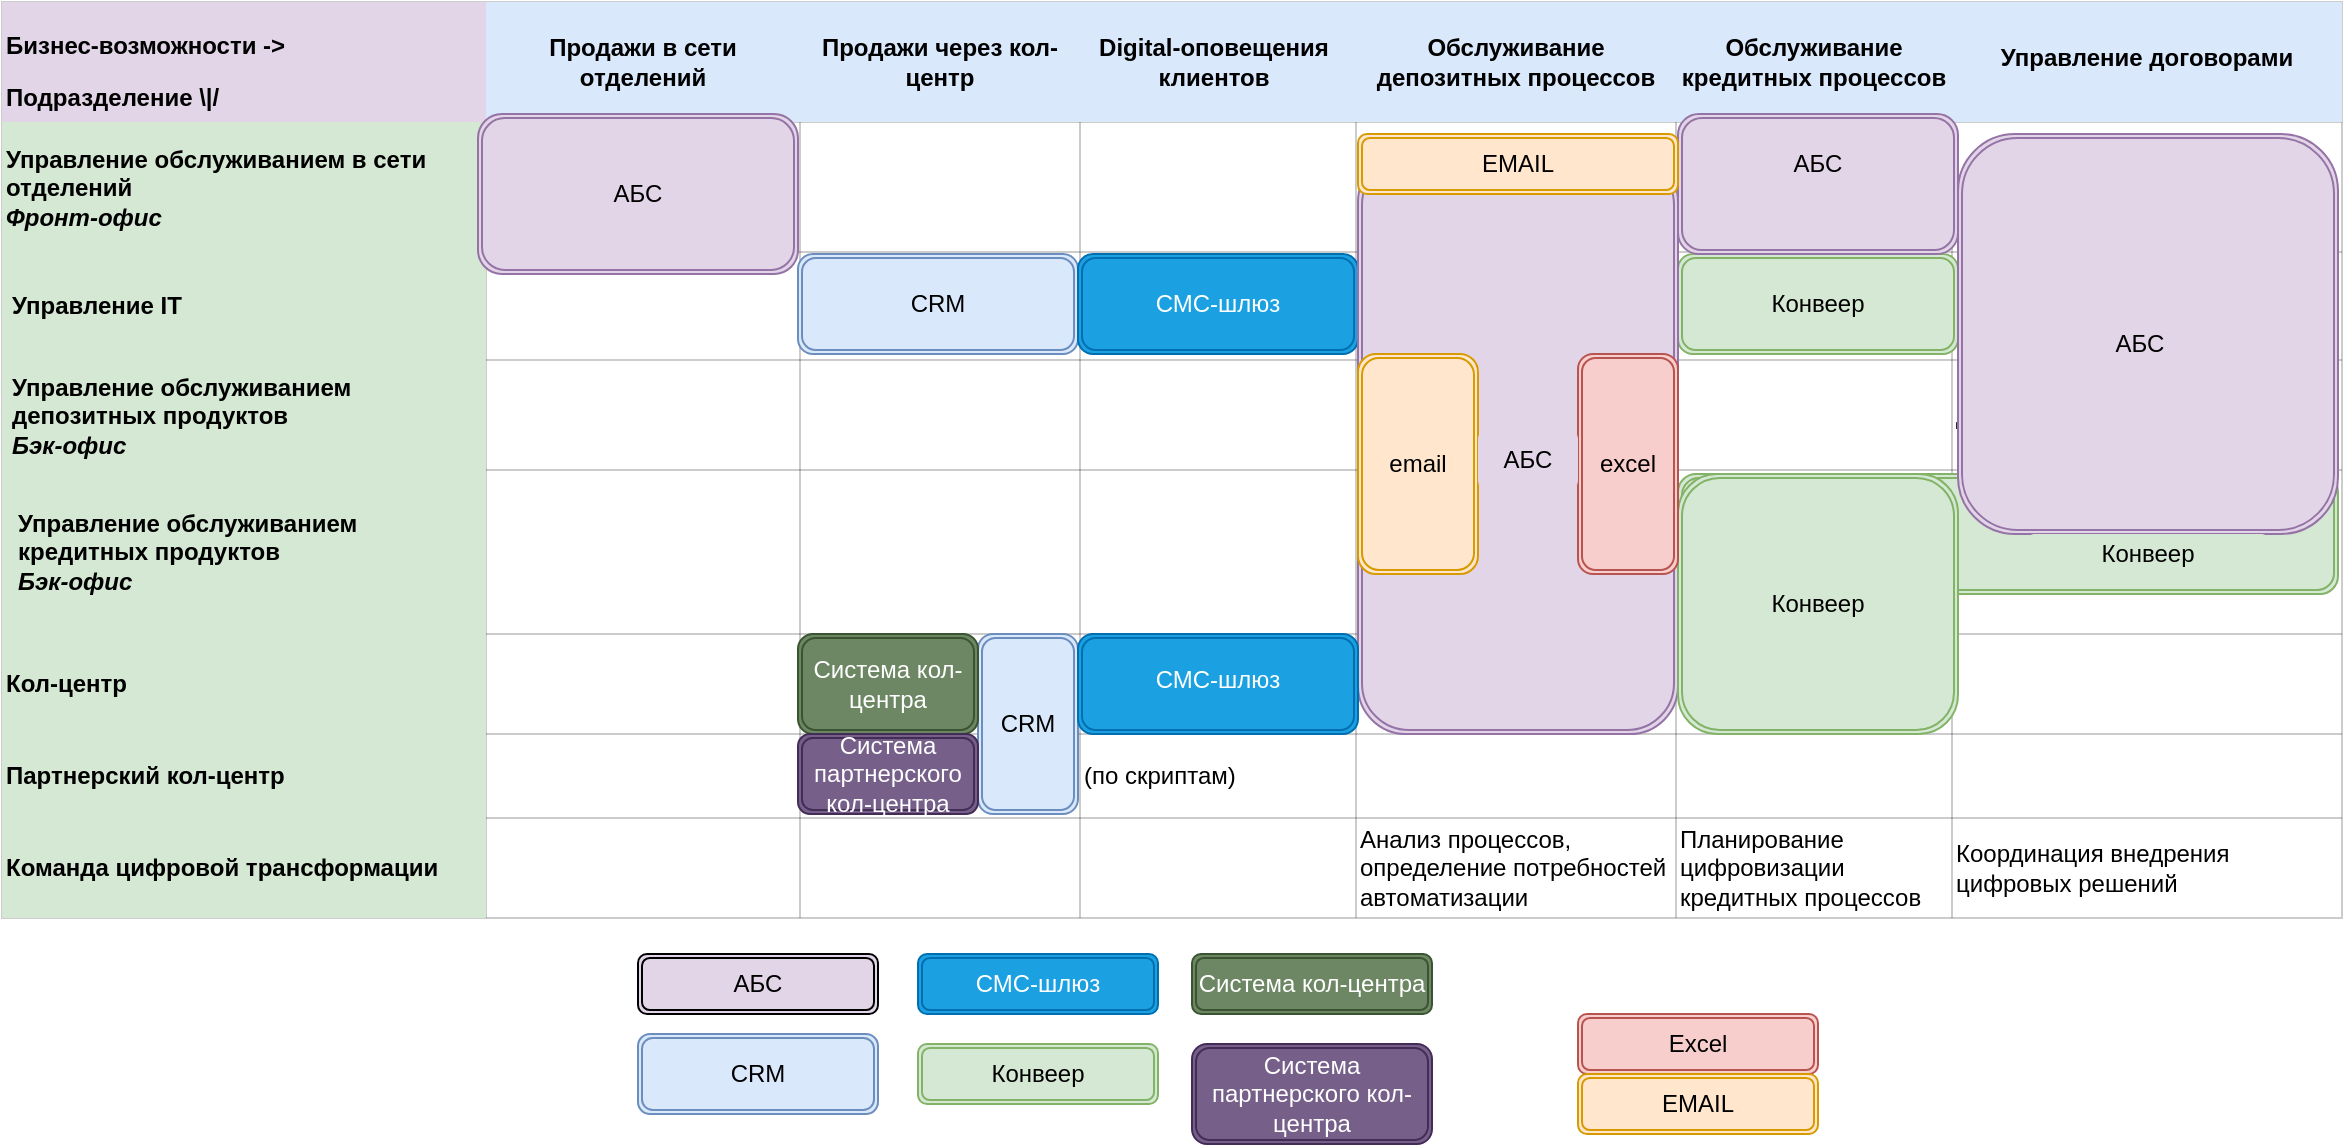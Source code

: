 <mxfile version="28.2.7">
  <diagram name="Страница — 1" id="jgSQj21MmRGN5Hcu17YA">
    <mxGraphModel dx="1906" dy="997" grid="1" gridSize="10" guides="1" tooltips="1" connect="1" arrows="1" fold="1" page="1" pageScale="1" pageWidth="827" pageHeight="1169" math="0" shadow="0">
      <root>
        <mxCell id="0" />
        <mxCell id="1" parent="0" />
        <mxCell id="O0AXEfCne8WzT-DTW3_N-217" value="" style="shape=table;startSize=0;container=1;collapsible=0;childLayout=tableLayout;opacity=20;" parent="1" vertex="1">
          <mxGeometry x="112" y="204" width="1170" height="458" as="geometry" />
        </mxCell>
        <mxCell id="O0AXEfCne8WzT-DTW3_N-218" value="" style="shape=tableRow;horizontal=0;startSize=0;swimlaneHead=0;swimlaneBody=0;strokeColor=inherit;top=0;left=0;bottom=0;right=0;collapsible=0;dropTarget=0;fillColor=none;points=[[0,0.5],[1,0.5]];portConstraint=eastwest;" parent="O0AXEfCne8WzT-DTW3_N-217" vertex="1">
          <mxGeometry width="1170" height="60" as="geometry" />
        </mxCell>
        <mxCell id="O0AXEfCne8WzT-DTW3_N-219" value="&lt;p&gt;&lt;b style=&quot;&quot;&gt;Бизнес-возможности -&amp;gt;&lt;/b&gt;&lt;b&gt;&lt;/b&gt;&lt;/p&gt;&lt;p&gt;&lt;b style=&quot;background-color: transparent; color: light-dark(rgb(0, 0, 0), rgb(255, 255, 255));&quot;&gt;Подразделение \|/&lt;/b&gt;&lt;/p&gt;" style="shape=partialRectangle;html=1;whiteSpace=wrap;connectable=0;strokeColor=#9673a6;overflow=hidden;fillColor=#e1d5e7;top=0;left=0;bottom=0;right=0;pointerEvents=1;align=left;" parent="O0AXEfCne8WzT-DTW3_N-218" vertex="1">
          <mxGeometry width="242" height="60" as="geometry">
            <mxRectangle width="242" height="60" as="alternateBounds" />
          </mxGeometry>
        </mxCell>
        <mxCell id="O0AXEfCne8WzT-DTW3_N-220" value="&lt;b&gt;Продажи в сети отделений&lt;/b&gt;" style="shape=partialRectangle;html=1;whiteSpace=wrap;connectable=0;strokeColor=#6c8ebf;overflow=hidden;fillColor=#dae8fc;top=0;left=0;bottom=0;right=0;pointerEvents=1;align=center;" parent="O0AXEfCne8WzT-DTW3_N-218" vertex="1">
          <mxGeometry x="242" width="157" height="60" as="geometry">
            <mxRectangle width="157" height="60" as="alternateBounds" />
          </mxGeometry>
        </mxCell>
        <mxCell id="O0AXEfCne8WzT-DTW3_N-221" value="&lt;span style=&quot;font-weight: 700;&quot;&gt;Продажи через кол-центр&lt;/span&gt;" style="shape=partialRectangle;html=1;whiteSpace=wrap;connectable=0;strokeColor=#6c8ebf;overflow=hidden;fillColor=#dae8fc;top=0;left=0;bottom=0;right=0;pointerEvents=1;align=center;" parent="O0AXEfCne8WzT-DTW3_N-218" vertex="1">
          <mxGeometry x="399" width="140" height="60" as="geometry">
            <mxRectangle width="140" height="60" as="alternateBounds" />
          </mxGeometry>
        </mxCell>
        <mxCell id="O0AXEfCne8WzT-DTW3_N-222" value="&lt;table data-start=&quot;2052&quot; data-end=&quot;2894&quot; class=&quot;w-fit min-w-(--thread-content-width)&quot; style=&quot;&quot;&gt;&lt;thead data-start=&quot;2052&quot; data-end=&quot;2205&quot;&gt;&lt;tr data-start=&quot;2052&quot; data-end=&quot;2205&quot;&gt;&lt;th data-start=&quot;2107&quot; data-end=&quot;2133&quot; data-col-size=&quot;sm&quot;&gt;Digital-оповещения клиентов&lt;/th&gt;&lt;th data-start=&quot;2133&quot; data-end=&quot;2158&quot; data-col-size=&quot;sm&quot;&gt;&lt;br&gt;&lt;/th&gt;&lt;/tr&gt;&lt;/thead&gt;&lt;/table&gt;" style="shape=partialRectangle;html=1;whiteSpace=wrap;connectable=0;strokeColor=#6c8ebf;overflow=hidden;fillColor=#dae8fc;top=0;left=0;bottom=0;right=0;pointerEvents=1;align=center;" parent="O0AXEfCne8WzT-DTW3_N-218" vertex="1">
          <mxGeometry x="539" width="138" height="60" as="geometry">
            <mxRectangle width="138" height="60" as="alternateBounds" />
          </mxGeometry>
        </mxCell>
        <mxCell id="O0AXEfCne8WzT-DTW3_N-223" value="&lt;b&gt;Обслуживание депозитных процессов&lt;/b&gt;" style="shape=partialRectangle;html=1;whiteSpace=wrap;connectable=0;strokeColor=#6c8ebf;overflow=hidden;fillColor=#dae8fc;top=0;left=0;bottom=0;right=0;pointerEvents=1;align=center;" parent="O0AXEfCne8WzT-DTW3_N-218" vertex="1">
          <mxGeometry x="677" width="160" height="60" as="geometry">
            <mxRectangle width="160" height="60" as="alternateBounds" />
          </mxGeometry>
        </mxCell>
        <mxCell id="O0AXEfCne8WzT-DTW3_N-224" value="&lt;b&gt;Обслуживание кредитных процессов&lt;/b&gt;" style="shape=partialRectangle;html=1;whiteSpace=wrap;connectable=0;strokeColor=#6c8ebf;overflow=hidden;fillColor=#dae8fc;top=0;left=0;bottom=0;right=0;pointerEvents=1;align=center;" parent="O0AXEfCne8WzT-DTW3_N-218" vertex="1">
          <mxGeometry x="837" width="138" height="60" as="geometry">
            <mxRectangle width="138" height="60" as="alternateBounds" />
          </mxGeometry>
        </mxCell>
        <mxCell id="O0AXEfCne8WzT-DTW3_N-225" value="&lt;table data-start=&quot;2052&quot; data-end=&quot;2894&quot; class=&quot;w-fit min-w-(--thread-content-width)&quot; style=&quot;&quot;&gt;&lt;thead data-start=&quot;2052&quot; data-end=&quot;2205&quot;&gt;&lt;tr data-start=&quot;2052&quot; data-end=&quot;2205&quot;&gt;&lt;th data-start=&quot;2178&quot; data-end=&quot;2205&quot; data-col-size=&quot;md&quot;&gt;Управление договорами&lt;/th&gt;&lt;/tr&gt;&lt;/thead&gt;&lt;tbody data-start=&quot;2363&quot; data-end=&quot;2894&quot;&gt;&lt;tr data-start=&quot;2363&quot; data-end=&quot;2453&quot;&gt;&lt;td data-start=&quot;2363&quot; data-end=&quot;2379&quot; data-col-size=&quot;sm&quot;&gt;&lt;/td&gt;&lt;/tr&gt;&lt;/tbody&gt;&lt;/table&gt;" style="shape=partialRectangle;html=1;whiteSpace=wrap;connectable=0;strokeColor=#6c8ebf;overflow=hidden;fillColor=#dae8fc;top=0;left=0;bottom=0;right=0;pointerEvents=1;align=center;" parent="O0AXEfCne8WzT-DTW3_N-218" vertex="1">
          <mxGeometry x="975" width="195" height="60" as="geometry">
            <mxRectangle width="195" height="60" as="alternateBounds" />
          </mxGeometry>
        </mxCell>
        <mxCell id="O0AXEfCne8WzT-DTW3_N-226" value="" style="shape=tableRow;horizontal=0;startSize=0;swimlaneHead=0;swimlaneBody=0;strokeColor=inherit;top=0;left=0;bottom=0;right=0;collapsible=0;dropTarget=0;fillColor=none;points=[[0,0.5],[1,0.5]];portConstraint=eastwest;" parent="O0AXEfCne8WzT-DTW3_N-217" vertex="1">
          <mxGeometry y="60" width="1170" height="65" as="geometry" />
        </mxCell>
        <mxCell id="O0AXEfCne8WzT-DTW3_N-227" value="&lt;b&gt;Управление обслуживанием в сети отделений&amp;nbsp;&lt;/b&gt;&lt;div&gt;&lt;b&gt;&lt;i&gt;Фронт-офис&lt;/i&gt;&lt;/b&gt;&lt;/div&gt;" style="shape=partialRectangle;html=1;whiteSpace=wrap;connectable=0;strokeColor=#82b366;overflow=hidden;fillColor=#d5e8d4;top=0;left=0;bottom=0;right=0;pointerEvents=1;align=left;" parent="O0AXEfCne8WzT-DTW3_N-226" vertex="1">
          <mxGeometry width="242" height="65" as="geometry">
            <mxRectangle width="242" height="65" as="alternateBounds" />
          </mxGeometry>
        </mxCell>
        <mxCell id="O0AXEfCne8WzT-DTW3_N-228" value="АБС (ручной ввод, офлайн)" style="shape=partialRectangle;html=1;whiteSpace=wrap;connectable=0;strokeColor=inherit;overflow=hidden;fillColor=none;top=0;left=0;bottom=0;right=0;pointerEvents=1;align=left;" parent="O0AXEfCne8WzT-DTW3_N-226" vertex="1">
          <mxGeometry x="242" width="157" height="65" as="geometry">
            <mxRectangle width="157" height="65" as="alternateBounds" />
          </mxGeometry>
        </mxCell>
        <mxCell id="O0AXEfCne8WzT-DTW3_N-229" value="" style="shape=partialRectangle;html=1;whiteSpace=wrap;connectable=0;strokeColor=inherit;overflow=hidden;fillColor=none;top=0;left=0;bottom=0;right=0;pointerEvents=1;align=left;" parent="O0AXEfCne8WzT-DTW3_N-226" vertex="1">
          <mxGeometry x="399" width="140" height="65" as="geometry">
            <mxRectangle width="140" height="65" as="alternateBounds" />
          </mxGeometry>
        </mxCell>
        <mxCell id="O0AXEfCne8WzT-DTW3_N-230" value="" style="shape=partialRectangle;html=1;whiteSpace=wrap;connectable=0;strokeColor=inherit;overflow=hidden;fillColor=none;top=0;left=0;bottom=0;right=0;pointerEvents=1;align=left;" parent="O0AXEfCne8WzT-DTW3_N-226" vertex="1">
          <mxGeometry x="539" width="138" height="65" as="geometry">
            <mxRectangle width="138" height="65" as="alternateBounds" />
          </mxGeometry>
        </mxCell>
        <mxCell id="O0AXEfCne8WzT-DTW3_N-231" value="- Инициирует, передаёт в БО (email)&lt;div&gt;- создание/загрузка в АБС&lt;/div&gt;" style="shape=partialRectangle;html=1;whiteSpace=wrap;connectable=0;strokeColor=inherit;overflow=hidden;fillColor=none;top=0;left=0;bottom=0;right=0;pointerEvents=1;align=left;" parent="O0AXEfCne8WzT-DTW3_N-226" vertex="1">
          <mxGeometry x="677" width="160" height="65" as="geometry">
            <mxRectangle width="160" height="65" as="alternateBounds" />
          </mxGeometry>
        </mxCell>
        <mxCell id="O0AXEfCne8WzT-DTW3_N-232" value="Инициирует заявку в АБС" style="shape=partialRectangle;html=1;whiteSpace=wrap;connectable=0;strokeColor=inherit;overflow=hidden;fillColor=none;top=0;left=0;bottom=0;right=0;pointerEvents=1;align=left;" parent="O0AXEfCne8WzT-DTW3_N-226" vertex="1">
          <mxGeometry x="837" width="138" height="65" as="geometry">
            <mxRectangle width="138" height="65" as="alternateBounds" />
          </mxGeometry>
        </mxCell>
        <mxCell id="O0AXEfCne8WzT-DTW3_N-233" value="Выдача, подписание" style="shape=partialRectangle;html=1;whiteSpace=wrap;connectable=0;strokeColor=inherit;overflow=hidden;fillColor=none;top=0;left=0;bottom=0;right=0;pointerEvents=1;align=left;" parent="O0AXEfCne8WzT-DTW3_N-226" vertex="1">
          <mxGeometry x="975" width="195" height="65" as="geometry">
            <mxRectangle width="195" height="65" as="alternateBounds" />
          </mxGeometry>
        </mxCell>
        <mxCell id="O0AXEfCne8WzT-DTW3_N-234" value="" style="shape=tableRow;horizontal=0;startSize=0;swimlaneHead=0;swimlaneBody=0;strokeColor=inherit;top=0;left=0;bottom=0;right=0;collapsible=0;dropTarget=0;fillColor=none;points=[[0,0.5],[1,0.5]];portConstraint=eastwest;" parent="O0AXEfCne8WzT-DTW3_N-217" vertex="1">
          <mxGeometry y="125" width="1170" height="54" as="geometry" />
        </mxCell>
        <mxCell id="O0AXEfCne8WzT-DTW3_N-235" value="&lt;table data-start=&quot;2052&quot; data-end=&quot;2894&quot; class=&quot;w-fit min-w-(--thread-content-width)&quot; style=&quot;&quot;&gt;&lt;tbody data-start=&quot;2363&quot; data-end=&quot;2894&quot;&gt;&lt;tr data-start=&quot;2454&quot; data-end=&quot;2550&quot;&gt;&lt;td data-start=&quot;2454&quot; data-end=&quot;2483&quot; data-col-size=&quot;sm&quot;&gt;&lt;b&gt;Управление IT&lt;/b&gt;&lt;/td&gt;&lt;td data-col-size=&quot;sm&quot; data-start=&quot;2483&quot; data-end=&quot;2487&quot;&gt;&lt;br&gt;&lt;/td&gt;&lt;/tr&gt;&lt;/tbody&gt;&lt;/table&gt;" style="shape=partialRectangle;html=1;whiteSpace=wrap;connectable=0;strokeColor=#003300;overflow=hidden;fillColor=#d5e8d4;top=0;left=0;bottom=0;right=0;pointerEvents=1;align=left;" parent="O0AXEfCne8WzT-DTW3_N-234" vertex="1">
          <mxGeometry width="242" height="54" as="geometry">
            <mxRectangle width="242" height="54" as="alternateBounds" />
          </mxGeometry>
        </mxCell>
        <mxCell id="O0AXEfCne8WzT-DTW3_N-236" value="" style="shape=partialRectangle;html=1;whiteSpace=wrap;connectable=0;strokeColor=inherit;overflow=hidden;fillColor=none;top=0;left=0;bottom=0;right=0;pointerEvents=1;align=left;" parent="O0AXEfCne8WzT-DTW3_N-234" vertex="1">
          <mxGeometry x="242" width="157" height="54" as="geometry">
            <mxRectangle width="157" height="54" as="alternateBounds" />
          </mxGeometry>
        </mxCell>
        <mxCell id="O0AXEfCne8WzT-DTW3_N-237" value="Поддержка CRM/платформы&amp;nbsp;" style="shape=partialRectangle;html=1;whiteSpace=wrap;connectable=0;strokeColor=inherit;overflow=hidden;fillColor=none;top=0;left=0;bottom=0;right=0;pointerEvents=1;align=left;" parent="O0AXEfCne8WzT-DTW3_N-234" vertex="1">
          <mxGeometry x="399" width="140" height="54" as="geometry">
            <mxRectangle width="140" height="54" as="alternateBounds" />
          </mxGeometry>
        </mxCell>
        <mxCell id="O0AXEfCne8WzT-DTW3_N-238" value="СМС-шлюз, интеграции" style="shape=partialRectangle;html=1;whiteSpace=wrap;connectable=0;strokeColor=inherit;overflow=hidden;fillColor=none;top=0;left=0;bottom=0;right=0;pointerEvents=1;align=left;" parent="O0AXEfCne8WzT-DTW3_N-234" vertex="1">
          <mxGeometry x="539" width="138" height="54" as="geometry">
            <mxRectangle width="138" height="54" as="alternateBounds" />
          </mxGeometry>
        </mxCell>
        <mxCell id="O0AXEfCne8WzT-DTW3_N-239" value="Поддержка АБС/интеграций&amp;nbsp;" style="shape=partialRectangle;html=1;whiteSpace=wrap;connectable=0;strokeColor=inherit;overflow=hidden;fillColor=none;top=0;left=0;bottom=0;right=0;pointerEvents=1;align=left;" parent="O0AXEfCne8WzT-DTW3_N-234" vertex="1">
          <mxGeometry x="677" width="160" height="54" as="geometry">
            <mxRectangle width="160" height="54" as="alternateBounds" />
          </mxGeometry>
        </mxCell>
        <mxCell id="O0AXEfCne8WzT-DTW3_N-240" value="Поддержка Конвейера/скоринга" style="shape=partialRectangle;html=1;whiteSpace=wrap;connectable=0;strokeColor=inherit;overflow=hidden;fillColor=none;top=0;left=0;bottom=0;right=0;pointerEvents=1;align=left;" parent="O0AXEfCne8WzT-DTW3_N-234" vertex="1">
          <mxGeometry x="837" width="138" height="54" as="geometry">
            <mxRectangle width="138" height="54" as="alternateBounds" />
          </mxGeometry>
        </mxCell>
        <mxCell id="O0AXEfCne8WzT-DTW3_N-241" value="АБС: архив/хранение" style="shape=partialRectangle;html=1;whiteSpace=wrap;connectable=0;strokeColor=inherit;overflow=hidden;fillColor=none;top=0;left=0;bottom=0;right=0;pointerEvents=1;align=left;" parent="O0AXEfCne8WzT-DTW3_N-234" vertex="1">
          <mxGeometry x="975" width="195" height="54" as="geometry">
            <mxRectangle width="195" height="54" as="alternateBounds" />
          </mxGeometry>
        </mxCell>
        <mxCell id="O0AXEfCne8WzT-DTW3_N-242" value="" style="shape=tableRow;horizontal=0;startSize=0;swimlaneHead=0;swimlaneBody=0;strokeColor=inherit;top=0;left=0;bottom=0;right=0;collapsible=0;dropTarget=0;fillColor=none;points=[[0,0.5],[1,0.5]];portConstraint=eastwest;" parent="O0AXEfCne8WzT-DTW3_N-217" vertex="1">
          <mxGeometry y="179" width="1170" height="55" as="geometry" />
        </mxCell>
        <mxCell id="O0AXEfCne8WzT-DTW3_N-243" value="&lt;table data-start=&quot;2052&quot; data-end=&quot;2894&quot; class=&quot;w-fit min-w-(--thread-content-width)&quot; style=&quot;&quot;&gt;&lt;tbody data-start=&quot;2363&quot; data-end=&quot;2894&quot;&gt;&lt;tr data-start=&quot;2551&quot; data-end=&quot;2650&quot;&gt;&lt;td data-start=&quot;2551&quot; data-end=&quot;2566&quot; data-col-size=&quot;sm&quot;&gt;&lt;b&gt;Управление обслуживанием депозитных продуктов&lt;br&gt;&lt;i&gt;Бэк-офис&lt;/i&gt;&lt;/b&gt;&lt;/td&gt;&lt;td data-col-size=&quot;sm&quot; data-start=&quot;2566&quot; data-end=&quot;2596&quot;&gt;&lt;/td&gt;&lt;/tr&gt;&lt;/tbody&gt;&lt;/table&gt;" style="shape=partialRectangle;html=1;whiteSpace=wrap;connectable=0;strokeColor=#82b366;overflow=hidden;fillColor=#d5e8d4;top=0;left=0;bottom=0;right=0;pointerEvents=1;align=left;" parent="O0AXEfCne8WzT-DTW3_N-242" vertex="1">
          <mxGeometry width="242" height="55" as="geometry">
            <mxRectangle width="242" height="55" as="alternateBounds" />
          </mxGeometry>
        </mxCell>
        <mxCell id="O0AXEfCne8WzT-DTW3_N-244" value="" style="shape=partialRectangle;html=1;whiteSpace=wrap;connectable=0;strokeColor=inherit;overflow=hidden;fillColor=none;top=0;left=0;bottom=0;right=0;pointerEvents=1;align=left;" parent="O0AXEfCne8WzT-DTW3_N-242" vertex="1">
          <mxGeometry x="242" width="157" height="55" as="geometry">
            <mxRectangle width="157" height="55" as="alternateBounds" />
          </mxGeometry>
        </mxCell>
        <mxCell id="O0AXEfCne8WzT-DTW3_N-245" value="" style="shape=partialRectangle;html=1;whiteSpace=wrap;connectable=0;strokeColor=inherit;overflow=hidden;fillColor=none;top=0;left=0;bottom=0;right=0;pointerEvents=1;align=left;" parent="O0AXEfCne8WzT-DTW3_N-242" vertex="1">
          <mxGeometry x="399" width="140" height="55" as="geometry">
            <mxRectangle width="140" height="55" as="alternateBounds" />
          </mxGeometry>
        </mxCell>
        <mxCell id="O0AXEfCne8WzT-DTW3_N-246" value="" style="shape=partialRectangle;html=1;whiteSpace=wrap;connectable=0;strokeColor=inherit;overflow=hidden;fillColor=none;top=0;left=0;bottom=0;right=0;pointerEvents=1;align=left;" parent="O0AXEfCne8WzT-DTW3_N-242" vertex="1">
          <mxGeometry x="539" width="138" height="55" as="geometry">
            <mxRectangle width="138" height="55" as="alternateBounds" />
          </mxGeometry>
        </mxCell>
        <mxCell id="O0AXEfCne8WzT-DTW3_N-247" value="Excel/Email специальной ставки для крупных клиентов" style="shape=partialRectangle;html=1;whiteSpace=wrap;connectable=0;strokeColor=inherit;overflow=hidden;fillColor=none;top=0;left=0;bottom=0;right=0;pointerEvents=1;align=left;" parent="O0AXEfCne8WzT-DTW3_N-242" vertex="1">
          <mxGeometry x="677" width="160" height="55" as="geometry">
            <mxRectangle width="160" height="55" as="alternateBounds" />
          </mxGeometry>
        </mxCell>
        <mxCell id="O0AXEfCne8WzT-DTW3_N-248" value="" style="shape=partialRectangle;html=1;whiteSpace=wrap;connectable=0;strokeColor=inherit;overflow=hidden;fillColor=none;top=0;left=0;bottom=0;right=0;pointerEvents=1;align=left;" parent="O0AXEfCne8WzT-DTW3_N-242" vertex="1">
          <mxGeometry x="837" width="138" height="55" as="geometry">
            <mxRectangle width="138" height="55" as="alternateBounds" />
          </mxGeometry>
        </mxCell>
        <mxCell id="O0AXEfCne8WzT-DTW3_N-249" value="Документы по депозитам в АБС" style="shape=partialRectangle;html=1;whiteSpace=wrap;connectable=0;strokeColor=inherit;overflow=hidden;fillColor=none;top=0;left=0;bottom=0;right=0;pointerEvents=1;align=left;" parent="O0AXEfCne8WzT-DTW3_N-242" vertex="1">
          <mxGeometry x="975" width="195" height="55" as="geometry">
            <mxRectangle width="195" height="55" as="alternateBounds" />
          </mxGeometry>
        </mxCell>
        <mxCell id="O0AXEfCne8WzT-DTW3_N-250" value="" style="shape=tableRow;horizontal=0;startSize=0;swimlaneHead=0;swimlaneBody=0;strokeColor=inherit;top=0;left=0;bottom=0;right=0;collapsible=0;dropTarget=0;fillColor=none;points=[[0,0.5],[1,0.5]];portConstraint=eastwest;" parent="O0AXEfCne8WzT-DTW3_N-217" vertex="1">
          <mxGeometry y="234" width="1170" height="82" as="geometry" />
        </mxCell>
        <mxCell id="O0AXEfCne8WzT-DTW3_N-251" value="&lt;table data-start=&quot;2052&quot; data-end=&quot;2894&quot; class=&quot;w-fit min-w-(--thread-content-width)&quot; style=&quot;&quot;&gt;&lt;tbody data-start=&quot;2363&quot; data-end=&quot;2894&quot;&gt;&lt;tr data-start=&quot;2651&quot; data-end=&quot;2791&quot;&gt;&lt;td data-start=&quot;2651&quot; data-end=&quot;2676&quot; data-col-size=&quot;sm&quot;&gt;&lt;table data-start=&quot;2052&quot; data-end=&quot;2894&quot; class=&quot;w-fit min-w-(--thread-content-width)&quot;&gt;&lt;tbody data-start=&quot;2363&quot; data-end=&quot;2894&quot;&gt;&lt;tr data-start=&quot;2551&quot; data-end=&quot;2650&quot;&gt;&lt;td data-start=&quot;2551&quot; data-end=&quot;2566&quot; data-col-size=&quot;sm&quot;&gt;&lt;b&gt;Управление обслуживанием кредитных продуктов&lt;/b&gt;&lt;b&gt;&lt;br&gt;&lt;i&gt;Бэк-офис&lt;/i&gt;&lt;/b&gt;&lt;/td&gt;&lt;td data-col-size=&quot;sm&quot; data-start=&quot;2566&quot; data-end=&quot;2596&quot;&gt;&lt;/td&gt;&lt;/tr&gt;&lt;/tbody&gt;&lt;/table&gt;&lt;/td&gt;&lt;td data-col-size=&quot;sm&quot; data-start=&quot;2676&quot; data-end=&quot;2700&quot;&gt;&lt;br&gt;&lt;/td&gt;&lt;/tr&gt;&lt;/tbody&gt;&lt;/table&gt;" style="shape=partialRectangle;html=1;whiteSpace=wrap;connectable=0;strokeColor=#82b366;overflow=hidden;fillColor=#d5e8d4;top=0;left=0;bottom=0;right=0;pointerEvents=1;align=left;" parent="O0AXEfCne8WzT-DTW3_N-250" vertex="1">
          <mxGeometry width="242" height="82" as="geometry">
            <mxRectangle width="242" height="82" as="alternateBounds" />
          </mxGeometry>
        </mxCell>
        <mxCell id="O0AXEfCne8WzT-DTW3_N-252" value="" style="shape=partialRectangle;html=1;whiteSpace=wrap;connectable=0;strokeColor=inherit;overflow=hidden;fillColor=none;top=0;left=0;bottom=0;right=0;pointerEvents=1;align=left;strokeWidth=2;" parent="O0AXEfCne8WzT-DTW3_N-250" vertex="1">
          <mxGeometry x="242" width="157" height="82" as="geometry">
            <mxRectangle width="157" height="82" as="alternateBounds" />
          </mxGeometry>
        </mxCell>
        <mxCell id="O0AXEfCne8WzT-DTW3_N-253" value="" style="shape=partialRectangle;html=1;whiteSpace=wrap;connectable=0;strokeColor=inherit;overflow=hidden;fillColor=none;top=0;left=0;bottom=0;right=0;pointerEvents=1;align=left;strokeWidth=2;" parent="O0AXEfCne8WzT-DTW3_N-250" vertex="1">
          <mxGeometry x="399" width="140" height="82" as="geometry">
            <mxRectangle width="140" height="82" as="alternateBounds" />
          </mxGeometry>
        </mxCell>
        <mxCell id="O0AXEfCne8WzT-DTW3_N-254" value="" style="shape=partialRectangle;html=1;whiteSpace=wrap;connectable=0;strokeColor=inherit;overflow=hidden;fillColor=none;top=0;left=0;bottom=0;right=0;pointerEvents=1;align=left;strokeWidth=2;" parent="O0AXEfCne8WzT-DTW3_N-250" vertex="1">
          <mxGeometry x="539" width="138" height="82" as="geometry">
            <mxRectangle width="138" height="82" as="alternateBounds" />
          </mxGeometry>
        </mxCell>
        <mxCell id="O0AXEfCne8WzT-DTW3_N-255" value="&lt;div&gt;- расчет ставки в Excel&lt;br&gt;- Email со ставкой/риском&lt;/div&gt;&lt;div&gt;- анализ в АБС&lt;/div&gt;" style="shape=partialRectangle;html=1;whiteSpace=wrap;connectable=0;strokeColor=inherit;overflow=hidden;fillColor=none;top=0;left=0;bottom=0;right=0;pointerEvents=1;align=left;" parent="O0AXEfCne8WzT-DTW3_N-250" vertex="1">
          <mxGeometry x="677" width="160" height="82" as="geometry">
            <mxRectangle width="160" height="82" as="alternateBounds" />
          </mxGeometry>
        </mxCell>
        <mxCell id="O0AXEfCne8WzT-DTW3_N-256" value="Кредитный конвейер (Camunda), скоринг" style="shape=partialRectangle;html=1;whiteSpace=wrap;connectable=0;strokeColor=inherit;overflow=hidden;fillColor=none;top=0;left=0;bottom=0;right=0;pointerEvents=1;align=left;" parent="O0AXEfCne8WzT-DTW3_N-250" vertex="1">
          <mxGeometry x="837" width="138" height="82" as="geometry">
            <mxRectangle width="138" height="82" as="alternateBounds" />
          </mxGeometry>
        </mxCell>
        <mxCell id="O0AXEfCne8WzT-DTW3_N-257" value="Договоры кредитов (АБС/Конвейер)" style="shape=partialRectangle;html=1;whiteSpace=wrap;connectable=0;strokeColor=inherit;overflow=hidden;fillColor=none;top=0;left=0;bottom=0;right=0;pointerEvents=1;align=left;" parent="O0AXEfCne8WzT-DTW3_N-250" vertex="1">
          <mxGeometry x="975" width="195" height="82" as="geometry">
            <mxRectangle width="195" height="82" as="alternateBounds" />
          </mxGeometry>
        </mxCell>
        <mxCell id="O0AXEfCne8WzT-DTW3_N-258" value="" style="shape=tableRow;horizontal=0;startSize=0;swimlaneHead=0;swimlaneBody=0;strokeColor=inherit;top=0;left=0;bottom=0;right=0;collapsible=0;dropTarget=0;fillColor=none;points=[[0,0.5],[1,0.5]];portConstraint=eastwest;" parent="O0AXEfCne8WzT-DTW3_N-217" vertex="1">
          <mxGeometry y="316" width="1170" height="50" as="geometry" />
        </mxCell>
        <mxCell id="O0AXEfCne8WzT-DTW3_N-259" value="&lt;b&gt;Кол-центр&lt;/b&gt;" style="shape=partialRectangle;html=1;whiteSpace=wrap;connectable=0;strokeColor=#82b366;overflow=hidden;fillColor=#d5e8d4;top=0;left=0;bottom=0;right=0;pointerEvents=1;align=left;" parent="O0AXEfCne8WzT-DTW3_N-258" vertex="1">
          <mxGeometry width="242" height="50" as="geometry">
            <mxRectangle width="242" height="50" as="alternateBounds" />
          </mxGeometry>
        </mxCell>
        <mxCell id="O0AXEfCne8WzT-DTW3_N-260" value="" style="shape=partialRectangle;html=1;whiteSpace=wrap;connectable=0;strokeColor=inherit;overflow=hidden;fillColor=none;top=0;left=0;bottom=0;right=0;pointerEvents=1;align=left;" parent="O0AXEfCne8WzT-DTW3_N-258" vertex="1">
          <mxGeometry x="242" width="157" height="50" as="geometry">
            <mxRectangle width="157" height="50" as="alternateBounds" />
          </mxGeometry>
        </mxCell>
        <mxCell id="O0AXEfCne8WzT-DTW3_N-261" value="CRM → АБС (обращения)" style="shape=partialRectangle;html=1;whiteSpace=wrap;connectable=0;strokeColor=inherit;overflow=hidden;fillColor=none;top=0;left=0;bottom=0;right=0;pointerEvents=1;align=left;opacity=20;" parent="O0AXEfCne8WzT-DTW3_N-258" vertex="1">
          <mxGeometry x="399" width="140" height="50" as="geometry">
            <mxRectangle width="140" height="50" as="alternateBounds" />
          </mxGeometry>
        </mxCell>
        <mxCell id="O0AXEfCne8WzT-DTW3_N-262" value="После обработки обращения будет отправлена СМС" style="shape=partialRectangle;html=1;whiteSpace=wrap;connectable=0;strokeColor=inherit;overflow=hidden;fillColor=none;top=0;left=0;bottom=0;right=0;pointerEvents=1;align=left;" parent="O0AXEfCne8WzT-DTW3_N-258" vertex="1">
          <mxGeometry x="539" width="138" height="50" as="geometry">
            <mxRectangle width="138" height="50" as="alternateBounds" />
          </mxGeometry>
        </mxCell>
        <mxCell id="O0AXEfCne8WzT-DTW3_N-263" value="Эскалация в БО депозитов&lt;div&gt;CRM → АБС&lt;/div&gt;" style="shape=partialRectangle;html=1;whiteSpace=wrap;connectable=0;strokeColor=inherit;overflow=hidden;fillColor=none;top=0;left=0;bottom=0;right=0;pointerEvents=1;align=left;" parent="O0AXEfCne8WzT-DTW3_N-258" vertex="1">
          <mxGeometry x="677" width="160" height="50" as="geometry">
            <mxRectangle width="160" height="50" as="alternateBounds" />
          </mxGeometry>
        </mxCell>
        <mxCell id="O0AXEfCne8WzT-DTW3_N-264" value="Эскалация в Конвейер" style="shape=partialRectangle;html=1;whiteSpace=wrap;connectable=0;strokeColor=inherit;overflow=hidden;fillColor=none;top=0;left=0;bottom=0;right=0;pointerEvents=1;align=left;" parent="O0AXEfCne8WzT-DTW3_N-258" vertex="1">
          <mxGeometry x="837" width="138" height="50" as="geometry">
            <mxRectangle width="138" height="50" as="alternateBounds" />
          </mxGeometry>
        </mxCell>
        <mxCell id="O0AXEfCne8WzT-DTW3_N-265" value="" style="shape=partialRectangle;html=1;whiteSpace=wrap;connectable=0;strokeColor=inherit;overflow=hidden;fillColor=none;top=0;left=0;bottom=0;right=0;pointerEvents=1;align=left;" parent="O0AXEfCne8WzT-DTW3_N-258" vertex="1">
          <mxGeometry x="975" width="195" height="50" as="geometry">
            <mxRectangle width="195" height="50" as="alternateBounds" />
          </mxGeometry>
        </mxCell>
        <mxCell id="O0AXEfCne8WzT-DTW3_N-267" style="shape=tableRow;horizontal=0;startSize=0;swimlaneHead=0;swimlaneBody=0;strokeColor=inherit;top=0;left=0;bottom=0;right=0;collapsible=0;dropTarget=0;fillColor=none;points=[[0,0.5],[1,0.5]];portConstraint=eastwest;" parent="O0AXEfCne8WzT-DTW3_N-217" vertex="1">
          <mxGeometry y="366" width="1170" height="42" as="geometry" />
        </mxCell>
        <mxCell id="O0AXEfCne8WzT-DTW3_N-268" value="&lt;b&gt;Партнерский кол-центр&lt;/b&gt;" style="shape=partialRectangle;html=1;whiteSpace=wrap;connectable=0;strokeColor=#82b366;overflow=hidden;fillColor=#d5e8d4;top=0;left=0;bottom=0;right=0;pointerEvents=1;align=left;" parent="O0AXEfCne8WzT-DTW3_N-267" vertex="1">
          <mxGeometry width="242" height="42" as="geometry">
            <mxRectangle width="242" height="42" as="alternateBounds" />
          </mxGeometry>
        </mxCell>
        <mxCell id="O0AXEfCne8WzT-DTW3_N-269" value="" style="shape=partialRectangle;html=1;whiteSpace=wrap;connectable=0;strokeColor=inherit;overflow=hidden;fillColor=none;top=0;left=0;bottom=0;right=0;pointerEvents=1;align=left;" parent="O0AXEfCne8WzT-DTW3_N-267" vertex="1">
          <mxGeometry x="242" width="157" height="42" as="geometry">
            <mxRectangle width="157" height="42" as="alternateBounds" />
          </mxGeometry>
        </mxCell>
        <mxCell id="O0AXEfCne8WzT-DTW3_N-270" value="Внешняя платформа → CRM" style="shape=partialRectangle;html=1;whiteSpace=wrap;connectable=0;strokeColor=inherit;overflow=hidden;fillColor=none;top=0;left=0;bottom=0;right=0;pointerEvents=1;align=left;" parent="O0AXEfCne8WzT-DTW3_N-267" vertex="1">
          <mxGeometry x="399" width="140" height="42" as="geometry">
            <mxRectangle width="140" height="42" as="alternateBounds" />
          </mxGeometry>
        </mxCell>
        <mxCell id="O0AXEfCne8WzT-DTW3_N-271" value="(по скриптам)" style="shape=partialRectangle;html=1;whiteSpace=wrap;connectable=0;strokeColor=inherit;overflow=hidden;fillColor=none;top=0;left=0;bottom=0;right=0;pointerEvents=1;align=left;" parent="O0AXEfCne8WzT-DTW3_N-267" vertex="1">
          <mxGeometry x="539" width="138" height="42" as="geometry">
            <mxRectangle width="138" height="42" as="alternateBounds" />
          </mxGeometry>
        </mxCell>
        <mxCell id="O0AXEfCne8WzT-DTW3_N-272" value="" style="shape=partialRectangle;html=1;whiteSpace=wrap;connectable=0;strokeColor=inherit;overflow=hidden;fillColor=none;top=0;left=0;bottom=0;right=0;pointerEvents=1;align=left;" parent="O0AXEfCne8WzT-DTW3_N-267" vertex="1">
          <mxGeometry x="677" width="160" height="42" as="geometry">
            <mxRectangle width="160" height="42" as="alternateBounds" />
          </mxGeometry>
        </mxCell>
        <mxCell id="O0AXEfCne8WzT-DTW3_N-273" value="" style="shape=partialRectangle;html=1;whiteSpace=wrap;connectable=0;strokeColor=inherit;overflow=hidden;fillColor=none;top=0;left=0;bottom=0;right=0;pointerEvents=1;align=left;" parent="O0AXEfCne8WzT-DTW3_N-267" vertex="1">
          <mxGeometry x="837" width="138" height="42" as="geometry">
            <mxRectangle width="138" height="42" as="alternateBounds" />
          </mxGeometry>
        </mxCell>
        <mxCell id="O0AXEfCne8WzT-DTW3_N-274" value="" style="shape=partialRectangle;html=1;whiteSpace=wrap;connectable=0;strokeColor=inherit;overflow=hidden;fillColor=none;top=0;left=0;bottom=0;right=0;pointerEvents=1;align=left;" parent="O0AXEfCne8WzT-DTW3_N-267" vertex="1">
          <mxGeometry x="975" width="195" height="42" as="geometry">
            <mxRectangle width="195" height="42" as="alternateBounds" />
          </mxGeometry>
        </mxCell>
        <mxCell id="O0AXEfCne8WzT-DTW3_N-275" style="shape=tableRow;horizontal=0;startSize=0;swimlaneHead=0;swimlaneBody=0;strokeColor=inherit;top=0;left=0;bottom=0;right=0;collapsible=0;dropTarget=0;fillColor=none;points=[[0,0.5],[1,0.5]];portConstraint=eastwest;" parent="O0AXEfCne8WzT-DTW3_N-217" vertex="1">
          <mxGeometry y="408" width="1170" height="50" as="geometry" />
        </mxCell>
        <mxCell id="O0AXEfCne8WzT-DTW3_N-276" value="&lt;b&gt;Команда цифровой трансформации&lt;/b&gt;" style="shape=partialRectangle;html=1;whiteSpace=wrap;connectable=0;strokeColor=#82b366;overflow=hidden;fillColor=#d5e8d4;top=0;left=0;bottom=0;right=0;pointerEvents=1;align=left;" parent="O0AXEfCne8WzT-DTW3_N-275" vertex="1">
          <mxGeometry width="242" height="50" as="geometry">
            <mxRectangle width="242" height="50" as="alternateBounds" />
          </mxGeometry>
        </mxCell>
        <mxCell id="O0AXEfCne8WzT-DTW3_N-277" value="" style="shape=partialRectangle;html=1;whiteSpace=wrap;connectable=0;strokeColor=inherit;overflow=hidden;fillColor=none;top=0;left=0;bottom=0;right=0;pointerEvents=1;align=left;" parent="O0AXEfCne8WzT-DTW3_N-275" vertex="1">
          <mxGeometry x="242" width="157" height="50" as="geometry">
            <mxRectangle width="157" height="50" as="alternateBounds" />
          </mxGeometry>
        </mxCell>
        <mxCell id="O0AXEfCne8WzT-DTW3_N-278" value="" style="shape=partialRectangle;html=1;whiteSpace=wrap;connectable=0;strokeColor=inherit;overflow=hidden;fillColor=none;top=0;left=0;bottom=0;right=0;pointerEvents=1;align=left;" parent="O0AXEfCne8WzT-DTW3_N-275" vertex="1">
          <mxGeometry x="399" width="140" height="50" as="geometry">
            <mxRectangle width="140" height="50" as="alternateBounds" />
          </mxGeometry>
        </mxCell>
        <mxCell id="O0AXEfCne8WzT-DTW3_N-279" value="" style="shape=partialRectangle;html=1;whiteSpace=wrap;connectable=0;strokeColor=inherit;overflow=hidden;fillColor=none;top=0;left=0;bottom=0;right=0;pointerEvents=1;align=left;" parent="O0AXEfCne8WzT-DTW3_N-275" vertex="1">
          <mxGeometry x="539" width="138" height="50" as="geometry">
            <mxRectangle width="138" height="50" as="alternateBounds" />
          </mxGeometry>
        </mxCell>
        <mxCell id="O0AXEfCne8WzT-DTW3_N-280" value="Анализ процессов, определение потребностей автоматизации" style="shape=partialRectangle;html=1;whiteSpace=wrap;connectable=0;strokeColor=inherit;overflow=hidden;fillColor=none;top=0;left=0;bottom=0;right=0;pointerEvents=1;align=left;" parent="O0AXEfCne8WzT-DTW3_N-275" vertex="1">
          <mxGeometry x="677" width="160" height="50" as="geometry">
            <mxRectangle width="160" height="50" as="alternateBounds" />
          </mxGeometry>
        </mxCell>
        <mxCell id="O0AXEfCne8WzT-DTW3_N-281" value="Планирование цифровизации кредитных процессов" style="shape=partialRectangle;html=1;whiteSpace=wrap;connectable=0;strokeColor=inherit;overflow=hidden;fillColor=none;top=0;left=0;bottom=0;right=0;pointerEvents=1;align=left;" parent="O0AXEfCne8WzT-DTW3_N-275" vertex="1">
          <mxGeometry x="837" width="138" height="50" as="geometry">
            <mxRectangle width="138" height="50" as="alternateBounds" />
          </mxGeometry>
        </mxCell>
        <mxCell id="O0AXEfCne8WzT-DTW3_N-282" value="Координация внедрения цифровых решений" style="shape=partialRectangle;html=1;whiteSpace=wrap;connectable=0;strokeColor=inherit;overflow=hidden;fillColor=none;top=0;left=0;bottom=0;right=0;pointerEvents=1;align=left;" parent="O0AXEfCne8WzT-DTW3_N-275" vertex="1">
          <mxGeometry x="975" width="195" height="50" as="geometry">
            <mxRectangle width="195" height="50" as="alternateBounds" />
          </mxGeometry>
        </mxCell>
        <mxCell id="7pb7SZeK2bGXs_BuvQ-F-2" value="" style="shape=ext;double=1;rounded=1;whiteSpace=wrap;html=1;fillColor=#dae8fc;strokeColor=#6c8ebf;" vertex="1" parent="1">
          <mxGeometry x="510" y="330" width="140" height="50" as="geometry" />
        </mxCell>
        <mxCell id="7pb7SZeK2bGXs_BuvQ-F-11" value="CRM" style="shape=ext;double=1;rounded=1;whiteSpace=wrap;html=1;fillColor=#dae8fc;strokeColor=#6c8ebf;" vertex="1" parent="1">
          <mxGeometry x="600" y="520" width="50" height="90" as="geometry" />
        </mxCell>
        <mxCell id="7pb7SZeK2bGXs_BuvQ-F-1" value="АБС" style="shape=ext;double=1;rounded=1;whiteSpace=wrap;html=1;fillColor=#e1d5e7;strokeColor=default;" vertex="1" parent="1">
          <mxGeometry x="430" y="680" width="120" height="30" as="geometry" />
        </mxCell>
        <mxCell id="7pb7SZeK2bGXs_BuvQ-F-3" value="СМС-шлюз" style="shape=ext;double=1;rounded=1;whiteSpace=wrap;html=1;fillColor=#1ba1e2;fontColor=#ffffff;strokeColor=#006EAF;" vertex="1" parent="1">
          <mxGeometry x="570" y="680" width="120" height="30" as="geometry" />
        </mxCell>
        <mxCell id="7pb7SZeK2bGXs_BuvQ-F-5" value="Конвеер" style="shape=ext;double=1;rounded=1;whiteSpace=wrap;html=1;fillColor=#d5e8d4;strokeColor=#82b366;" vertex="1" parent="1">
          <mxGeometry x="570" y="725" width="120" height="30" as="geometry" />
        </mxCell>
        <mxCell id="7pb7SZeK2bGXs_BuvQ-F-6" value="Excel" style="shape=ext;double=1;rounded=1;whiteSpace=wrap;html=1;fillColor=#f8cecc;fillStyle=auto;strokeColor=#b85450;" vertex="1" parent="1">
          <mxGeometry x="900" y="710" width="120" height="30" as="geometry" />
        </mxCell>
        <mxCell id="7pb7SZeK2bGXs_BuvQ-F-9" value="" style="shape=ext;double=1;rounded=1;whiteSpace=wrap;html=1;fillColor=#d5e8d4;strokeColor=#82b366;" vertex="1" parent="1">
          <mxGeometry x="950" y="440" width="330" height="60" as="geometry" />
        </mxCell>
        <mxCell id="7pb7SZeK2bGXs_BuvQ-F-10" value="" style="shape=ext;double=1;rounded=1;whiteSpace=wrap;html=1;fillColor=#e1d5e7;strokeColor=#9673a6;" vertex="1" parent="1">
          <mxGeometry x="350" y="260" width="160" height="80" as="geometry" />
        </mxCell>
        <mxCell id="7pb7SZeK2bGXs_BuvQ-F-12" value="CRM" style="shape=ext;double=1;rounded=1;whiteSpace=wrap;html=1;fillColor=#dae8fc;strokeColor=#6c8ebf;" vertex="1" parent="1">
          <mxGeometry x="430" y="720" width="120" height="40" as="geometry" />
        </mxCell>
        <mxCell id="7pb7SZeK2bGXs_BuvQ-F-13" value="" style="shape=ext;double=1;rounded=1;whiteSpace=wrap;html=1;fillColor=#1ba1e2;fontColor=#ffffff;strokeColor=#006EAF;" vertex="1" parent="1">
          <mxGeometry x="650" y="330" width="140" height="50" as="geometry" />
        </mxCell>
        <mxCell id="7pb7SZeK2bGXs_BuvQ-F-15" value="" style="shape=ext;double=1;rounded=1;whiteSpace=wrap;html=1;fillColor=#d5e8d4;strokeColor=#82b366;" vertex="1" parent="1">
          <mxGeometry x="950" y="330" width="140" height="50" as="geometry" />
        </mxCell>
        <mxCell id="7pb7SZeK2bGXs_BuvQ-F-16" value="" style="shape=ext;double=1;rounded=1;whiteSpace=wrap;html=1;fillColor=#e1d5e7;strokeColor=#9673a6;" vertex="1" parent="1">
          <mxGeometry x="1090" y="270" width="190" height="200" as="geometry" />
        </mxCell>
        <mxCell id="7pb7SZeK2bGXs_BuvQ-F-19" value="" style="shape=ext;double=1;rounded=1;whiteSpace=wrap;html=1;fillColor=#e1d5e7;strokeColor=#9673a6;" vertex="1" parent="1">
          <mxGeometry x="790" y="280" width="160" height="290" as="geometry" />
        </mxCell>
        <mxCell id="7pb7SZeK2bGXs_BuvQ-F-17" value="" style="shape=ext;double=1;rounded=1;whiteSpace=wrap;html=1;fillColor=#d5e8d4;strokeColor=#82b366;" vertex="1" parent="1">
          <mxGeometry x="950" y="440" width="140" height="130" as="geometry" />
        </mxCell>
        <mxCell id="7pb7SZeK2bGXs_BuvQ-F-20" value="" style="shape=ext;double=1;rounded=1;whiteSpace=wrap;html=1;fillColor=#1ba1e2;fontColor=#ffffff;strokeColor=#006EAF;" vertex="1" parent="1">
          <mxGeometry x="650" y="520" width="140" height="50" as="geometry" />
        </mxCell>
        <mxCell id="7pb7SZeK2bGXs_BuvQ-F-22" value="excel" style="shape=ext;double=1;rounded=1;whiteSpace=wrap;html=1;fillColor=#f8cecc;fillStyle=auto;strokeColor=#b85450;" vertex="1" parent="1">
          <mxGeometry x="900" y="380" width="50" height="110" as="geometry" />
        </mxCell>
        <mxCell id="7pb7SZeK2bGXs_BuvQ-F-24" value="email" style="shape=ext;double=1;rounded=1;whiteSpace=wrap;html=1;fillColor=#ffe6cc;fillStyle=auto;strokeColor=#d79b00;" vertex="1" parent="1">
          <mxGeometry x="790" y="380" width="60" height="110" as="geometry" />
        </mxCell>
        <mxCell id="7pb7SZeK2bGXs_BuvQ-F-27" value="EMAIL" style="shape=ext;double=1;rounded=1;whiteSpace=wrap;html=1;fillColor=#ffe6cc;fillStyle=auto;strokeColor=#d79b00;" vertex="1" parent="1">
          <mxGeometry x="900" y="740" width="120" height="30" as="geometry" />
        </mxCell>
        <mxCell id="7pb7SZeK2bGXs_BuvQ-F-28" value="" style="shape=ext;double=1;rounded=1;whiteSpace=wrap;html=1;fillColor=#e1d5e7;strokeColor=#9673a6;" vertex="1" parent="1">
          <mxGeometry x="950" y="260" width="140" height="70" as="geometry" />
        </mxCell>
        <mxCell id="7pb7SZeK2bGXs_BuvQ-F-29" value="Система кол-центра" style="shape=ext;double=1;rounded=1;whiteSpace=wrap;html=1;fillColor=#6d8764;strokeColor=#3A5431;fontColor=#ffffff;" vertex="1" parent="1">
          <mxGeometry x="707" y="680" width="120" height="30" as="geometry" />
        </mxCell>
        <mxCell id="7pb7SZeK2bGXs_BuvQ-F-30" value="Система партнерского кол-центра" style="shape=ext;double=1;rounded=1;whiteSpace=wrap;html=1;fillColor=#76608a;strokeColor=#432D57;fontColor=#ffffff;" vertex="1" parent="1">
          <mxGeometry x="707" y="725" width="120" height="50" as="geometry" />
        </mxCell>
        <mxCell id="7pb7SZeK2bGXs_BuvQ-F-31" value="Система кол-центра" style="shape=ext;double=1;rounded=1;whiteSpace=wrap;html=1;fillColor=#6d8764;strokeColor=#3A5431;fontColor=#ffffff;" vertex="1" parent="1">
          <mxGeometry x="510" y="520" width="90" height="50" as="geometry" />
        </mxCell>
        <mxCell id="7pb7SZeK2bGXs_BuvQ-F-32" value="Система партнерского кол-центра" style="shape=ext;double=1;rounded=1;whiteSpace=wrap;html=1;fillColor=#76608a;strokeColor=#432D57;fontColor=#ffffff;" vertex="1" parent="1">
          <mxGeometry x="510" y="570" width="90" height="40" as="geometry" />
        </mxCell>
        <mxCell id="7pb7SZeK2bGXs_BuvQ-F-35" value="АБС" style="shape=ext;double=1;rounded=1;whiteSpace=wrap;html=1;fillColor=#e1d5e7;strokeColor=none;" vertex="1" parent="1">
          <mxGeometry x="370" y="285" width="120" height="30" as="geometry" />
        </mxCell>
        <mxCell id="7pb7SZeK2bGXs_BuvQ-F-36" value="АБС" style="shape=ext;double=1;rounded=1;whiteSpace=wrap;html=1;fillColor=#e1d5e7;strokeColor=none;" vertex="1" parent="1">
          <mxGeometry x="960" y="270" width="120" height="30" as="geometry" />
        </mxCell>
        <mxCell id="7pb7SZeK2bGXs_BuvQ-F-37" value="АБС" style="shape=ext;double=1;rounded=1;whiteSpace=wrap;html=1;fillColor=#e1d5e7;strokeColor=none;" vertex="1" parent="1">
          <mxGeometry x="1121" y="360" width="120" height="30" as="geometry" />
        </mxCell>
        <mxCell id="7pb7SZeK2bGXs_BuvQ-F-38" value="Конвеер" style="shape=ext;double=1;rounded=1;whiteSpace=wrap;html=1;fillColor=#d5e8d4;strokeColor=none;" vertex="1" parent="1">
          <mxGeometry x="960" y="490" width="120" height="30" as="geometry" />
        </mxCell>
        <mxCell id="7pb7SZeK2bGXs_BuvQ-F-39" value="Конвеер" style="shape=ext;double=1;rounded=1;whiteSpace=wrap;html=1;fillColor=#d5e8d4;strokeColor=none;" vertex="1" parent="1">
          <mxGeometry x="1125" y="470" width="120" height="20" as="geometry" />
        </mxCell>
        <mxCell id="7pb7SZeK2bGXs_BuvQ-F-40" value="Конвеер" style="shape=ext;double=1;rounded=1;whiteSpace=wrap;html=1;fillColor=#d5e8d4;strokeColor=none;" vertex="1" parent="1">
          <mxGeometry x="960" y="340" width="120" height="30" as="geometry" />
        </mxCell>
        <mxCell id="7pb7SZeK2bGXs_BuvQ-F-42" value="CRM" style="shape=ext;double=1;rounded=1;whiteSpace=wrap;html=1;fillColor=#dae8fc;strokeColor=none;" vertex="1" parent="1">
          <mxGeometry x="520" y="335" width="120" height="40" as="geometry" />
        </mxCell>
        <mxCell id="7pb7SZeK2bGXs_BuvQ-F-43" value="СМС-шлюз" style="shape=ext;double=1;rounded=1;whiteSpace=wrap;html=1;fillColor=#1ba1e2;fontColor=#ffffff;strokeColor=none;" vertex="1" parent="1">
          <mxGeometry x="660" y="525" width="120" height="35" as="geometry" />
        </mxCell>
        <mxCell id="7pb7SZeK2bGXs_BuvQ-F-44" value="СМС-шлюз" style="shape=ext;double=1;rounded=1;whiteSpace=wrap;html=1;fillColor=#1ba1e2;fontColor=#ffffff;strokeColor=none;" vertex="1" parent="1">
          <mxGeometry x="660" y="337.5" width="120" height="35" as="geometry" />
        </mxCell>
        <mxCell id="7pb7SZeK2bGXs_BuvQ-F-4" value="EMAIL" style="shape=ext;double=1;rounded=1;whiteSpace=wrap;html=1;fillColor=#ffe6cc;fillStyle=auto;strokeColor=#d79b00;" vertex="1" parent="1">
          <mxGeometry x="790" y="270" width="160" height="30" as="geometry" />
        </mxCell>
        <mxCell id="7pb7SZeK2bGXs_BuvQ-F-45" value="АБС" style="shape=ext;double=1;rounded=1;whiteSpace=wrap;html=1;fillColor=#e1d5e7;strokeColor=none;" vertex="1" parent="1">
          <mxGeometry x="850" y="418" width="50" height="30" as="geometry" />
        </mxCell>
      </root>
    </mxGraphModel>
  </diagram>
</mxfile>
